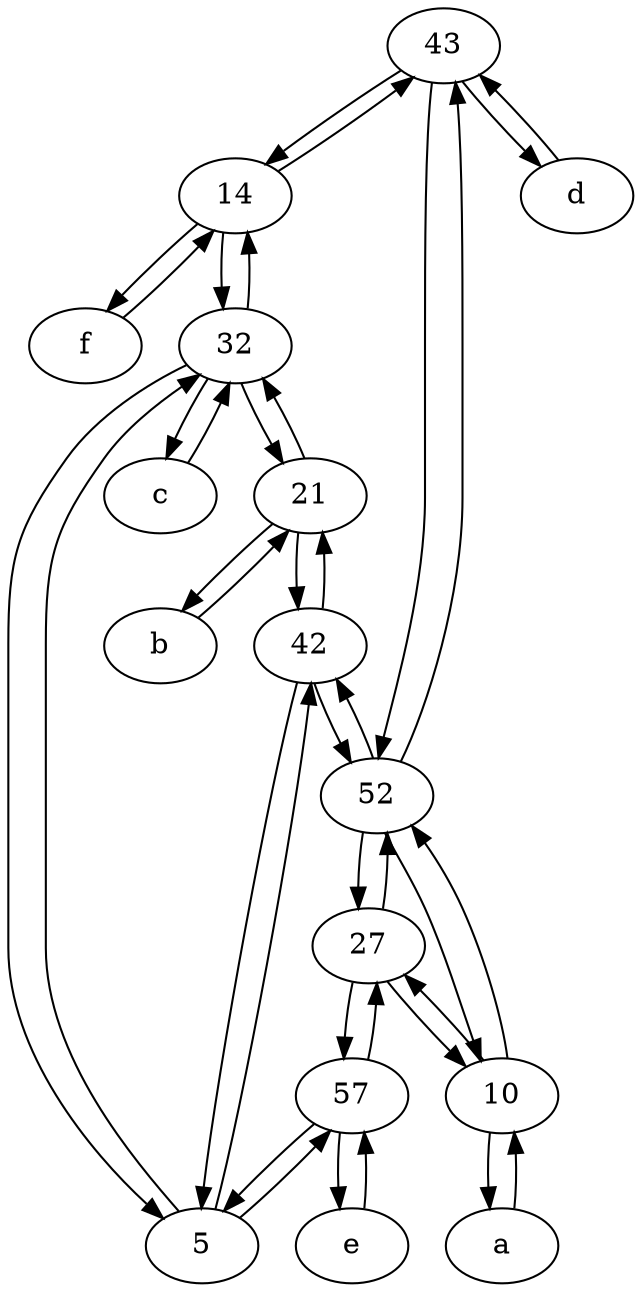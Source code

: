 digraph  {
	43;
	b [pos="50,20!"];
	e [pos="30,50!"];
	10;
	c [pos="20,10!"];
	a [pos="40,10!"];
	32;
	27;
	14;
	57;
	52;
	d [pos="20,30!"];
	f [pos="15,45!"];
	5;
	21;
	42;
	52 -> 27;
	b -> 21;
	27 -> 52;
	52 -> 43;
	c -> 32;
	d -> 43;
	5 -> 57;
	52 -> 10;
	14 -> 32;
	5 -> 32;
	10 -> 52;
	42 -> 21;
	e -> 57;
	32 -> c;
	42 -> 52;
	57 -> e;
	a -> 10;
	57 -> 5;
	43 -> d;
	21 -> 42;
	f -> 14;
	57 -> 27;
	43 -> 52;
	10 -> 27;
	14 -> 43;
	42 -> 5;
	52 -> 42;
	10 -> a;
	21 -> b;
	27 -> 57;
	5 -> 42;
	14 -> f;
	27 -> 10;
	32 -> 5;
	32 -> 21;
	21 -> 32;
	32 -> 14;
	43 -> 14;

	}